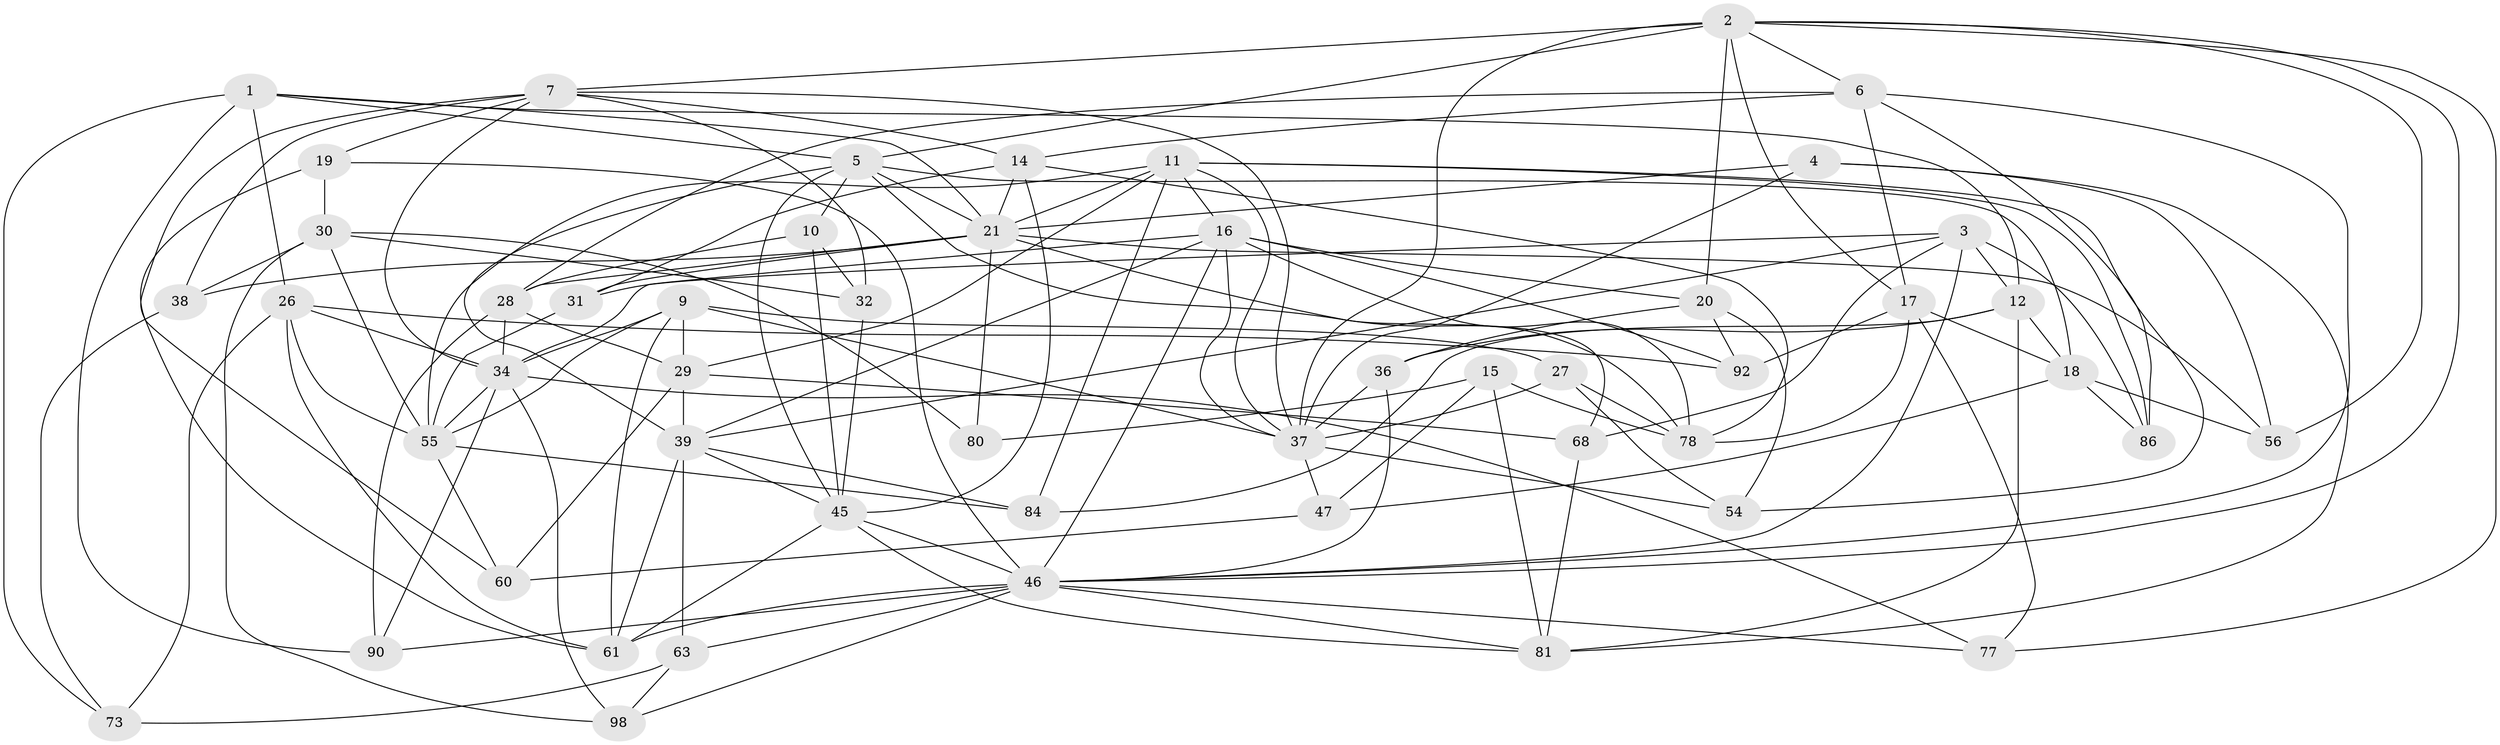 // original degree distribution, {4: 1.0}
// Generated by graph-tools (version 1.1) at 2025/16/03/09/25 04:16:21]
// undirected, 51 vertices, 147 edges
graph export_dot {
graph [start="1"]
  node [color=gray90,style=filled];
  1 [super="+97"];
  2 [super="+8+72"];
  3 [super="+76"];
  4;
  5 [super="+44+13"];
  6 [super="+87"];
  7 [super="+102+59"];
  9 [super="+62"];
  10;
  11 [super="+35+51"];
  12 [super="+65"];
  14 [super="+57"];
  15;
  16 [super="+88+25"];
  17 [super="+85"];
  18 [super="+33"];
  19;
  20 [super="+23"];
  21 [super="+40+22+71"];
  26 [super="+48"];
  27;
  28 [super="+67"];
  29 [super="+93"];
  30 [super="+100"];
  31;
  32;
  34 [super="+53+82+50"];
  36;
  37 [super="+43+96+52"];
  38 [super="+41"];
  39 [super="+42+103"];
  45 [super="+58+74"];
  46 [super="+66+49"];
  47;
  54;
  55 [super="+64"];
  56;
  60;
  61 [super="+70"];
  63;
  68;
  73;
  77;
  78 [super="+79"];
  80;
  81 [super="+91"];
  84;
  86;
  90 [super="+101"];
  92;
  98;
  1 -- 5;
  1 -- 73;
  1 -- 26;
  1 -- 12;
  1 -- 21;
  1 -- 90;
  2 -- 77;
  2 -- 7;
  2 -- 17;
  2 -- 20 [weight=2];
  2 -- 6;
  2 -- 56;
  2 -- 37;
  2 -- 5;
  2 -- 46;
  3 -- 68;
  3 -- 12;
  3 -- 46;
  3 -- 39;
  3 -- 86;
  3 -- 31;
  4 -- 56;
  4 -- 37;
  4 -- 21;
  4 -- 81;
  5 -- 21;
  5 -- 45;
  5 -- 10;
  5 -- 78;
  5 -- 39;
  5 -- 18;
  6 -- 86;
  6 -- 17;
  6 -- 28;
  6 -- 14;
  6 -- 46;
  7 -- 38;
  7 -- 32;
  7 -- 14;
  7 -- 37;
  7 -- 34;
  7 -- 19;
  7 -- 60;
  9 -- 61;
  9 -- 55;
  9 -- 27;
  9 -- 37;
  9 -- 29;
  9 -- 34;
  10 -- 45;
  10 -- 32;
  10 -- 28;
  11 -- 54;
  11 -- 84;
  11 -- 86;
  11 -- 37;
  11 -- 21;
  11 -- 16;
  11 -- 55;
  11 -- 29;
  12 -- 81;
  12 -- 18;
  12 -- 36;
  12 -- 84;
  14 -- 45;
  14 -- 21;
  14 -- 78;
  14 -- 31;
  15 -- 80;
  15 -- 81;
  15 -- 47;
  15 -- 78;
  16 -- 20;
  16 -- 92;
  16 -- 39;
  16 -- 34;
  16 -- 37;
  16 -- 46;
  16 -- 78;
  17 -- 78;
  17 -- 92;
  17 -- 77;
  17 -- 18;
  18 -- 86;
  18 -- 47;
  18 -- 56;
  19 -- 30;
  19 -- 61;
  19 -- 46;
  20 -- 36;
  20 -- 54;
  20 -- 92;
  21 -- 80 [weight=2];
  21 -- 38 [weight=3];
  21 -- 31;
  21 -- 68;
  21 -- 56;
  21 -- 28;
  26 -- 92;
  26 -- 73;
  26 -- 34;
  26 -- 61;
  26 -- 55;
  27 -- 54;
  27 -- 37;
  27 -- 78;
  28 -- 29;
  28 -- 34;
  28 -- 90;
  29 -- 60;
  29 -- 39;
  29 -- 68;
  30 -- 98;
  30 -- 32;
  30 -- 80;
  30 -- 55;
  30 -- 38;
  31 -- 55;
  32 -- 45;
  34 -- 90 [weight=2];
  34 -- 98;
  34 -- 77;
  34 -- 55;
  36 -- 37;
  36 -- 46;
  37 -- 54;
  37 -- 47;
  38 -- 73;
  39 -- 61;
  39 -- 45;
  39 -- 84;
  39 -- 63;
  45 -- 61;
  45 -- 81;
  45 -- 46;
  46 -- 63;
  46 -- 98;
  46 -- 77;
  46 -- 61;
  46 -- 90 [weight=2];
  46 -- 81;
  47 -- 60;
  55 -- 60;
  55 -- 84;
  63 -- 98;
  63 -- 73;
  68 -- 81;
}
